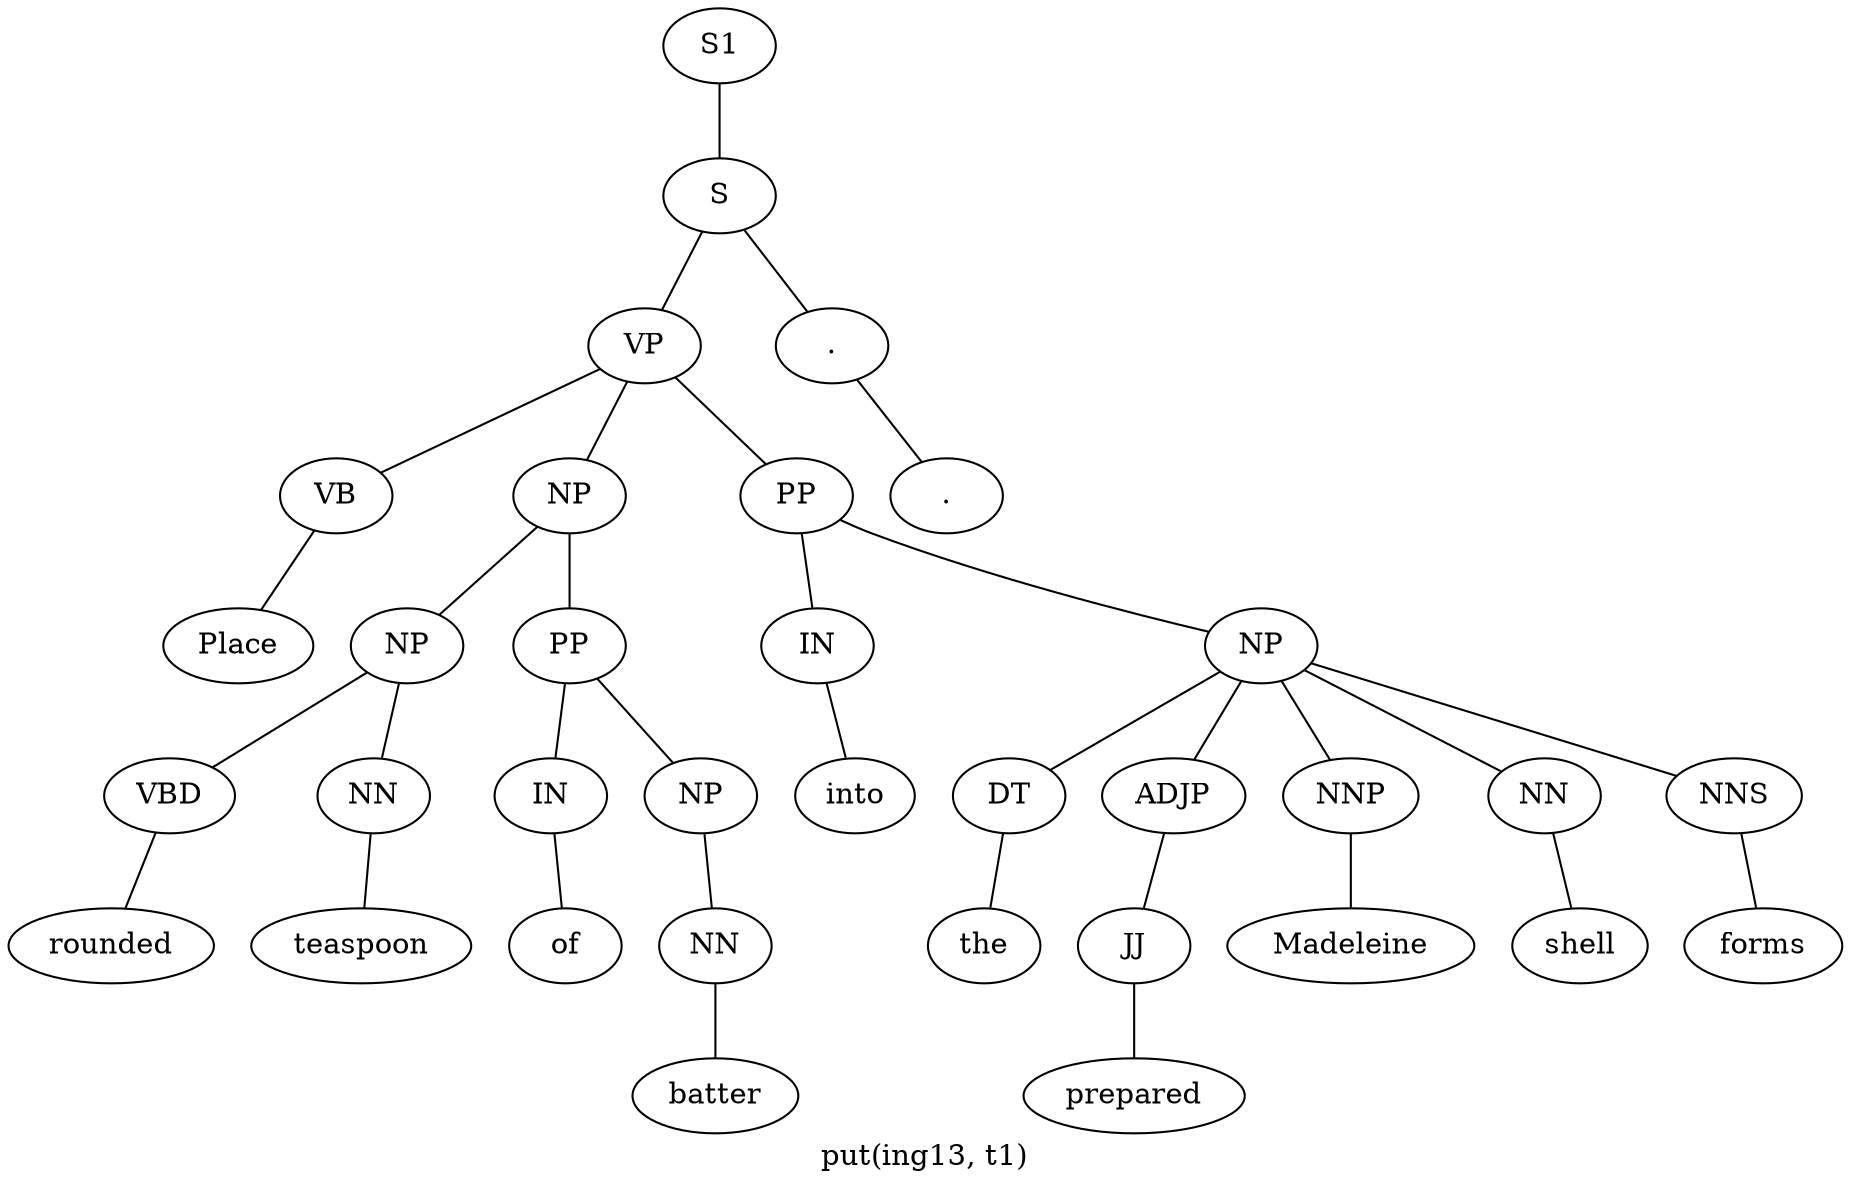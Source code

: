 graph SyntaxGraph {
	label = "put(ing13, t1)";
	Node0 [label="S1"];
	Node1 [label="S"];
	Node2 [label="VP"];
	Node3 [label="VB"];
	Node4 [label="Place"];
	Node5 [label="NP"];
	Node6 [label="NP"];
	Node7 [label="VBD"];
	Node8 [label="rounded"];
	Node9 [label="NN"];
	Node10 [label="teaspoon"];
	Node11 [label="PP"];
	Node12 [label="IN"];
	Node13 [label="of"];
	Node14 [label="NP"];
	Node15 [label="NN"];
	Node16 [label="batter"];
	Node17 [label="PP"];
	Node18 [label="IN"];
	Node19 [label="into"];
	Node20 [label="NP"];
	Node21 [label="DT"];
	Node22 [label="the"];
	Node23 [label="ADJP"];
	Node24 [label="JJ"];
	Node25 [label="prepared"];
	Node26 [label="NNP"];
	Node27 [label="Madeleine"];
	Node28 [label="NN"];
	Node29 [label="shell"];
	Node30 [label="NNS"];
	Node31 [label="forms"];
	Node32 [label="."];
	Node33 [label="."];

	Node0 -- Node1;
	Node1 -- Node2;
	Node1 -- Node32;
	Node2 -- Node3;
	Node2 -- Node5;
	Node2 -- Node17;
	Node3 -- Node4;
	Node5 -- Node6;
	Node5 -- Node11;
	Node6 -- Node7;
	Node6 -- Node9;
	Node7 -- Node8;
	Node9 -- Node10;
	Node11 -- Node12;
	Node11 -- Node14;
	Node12 -- Node13;
	Node14 -- Node15;
	Node15 -- Node16;
	Node17 -- Node18;
	Node17 -- Node20;
	Node18 -- Node19;
	Node20 -- Node21;
	Node20 -- Node23;
	Node20 -- Node26;
	Node20 -- Node28;
	Node20 -- Node30;
	Node21 -- Node22;
	Node23 -- Node24;
	Node24 -- Node25;
	Node26 -- Node27;
	Node28 -- Node29;
	Node30 -- Node31;
	Node32 -- Node33;
}
